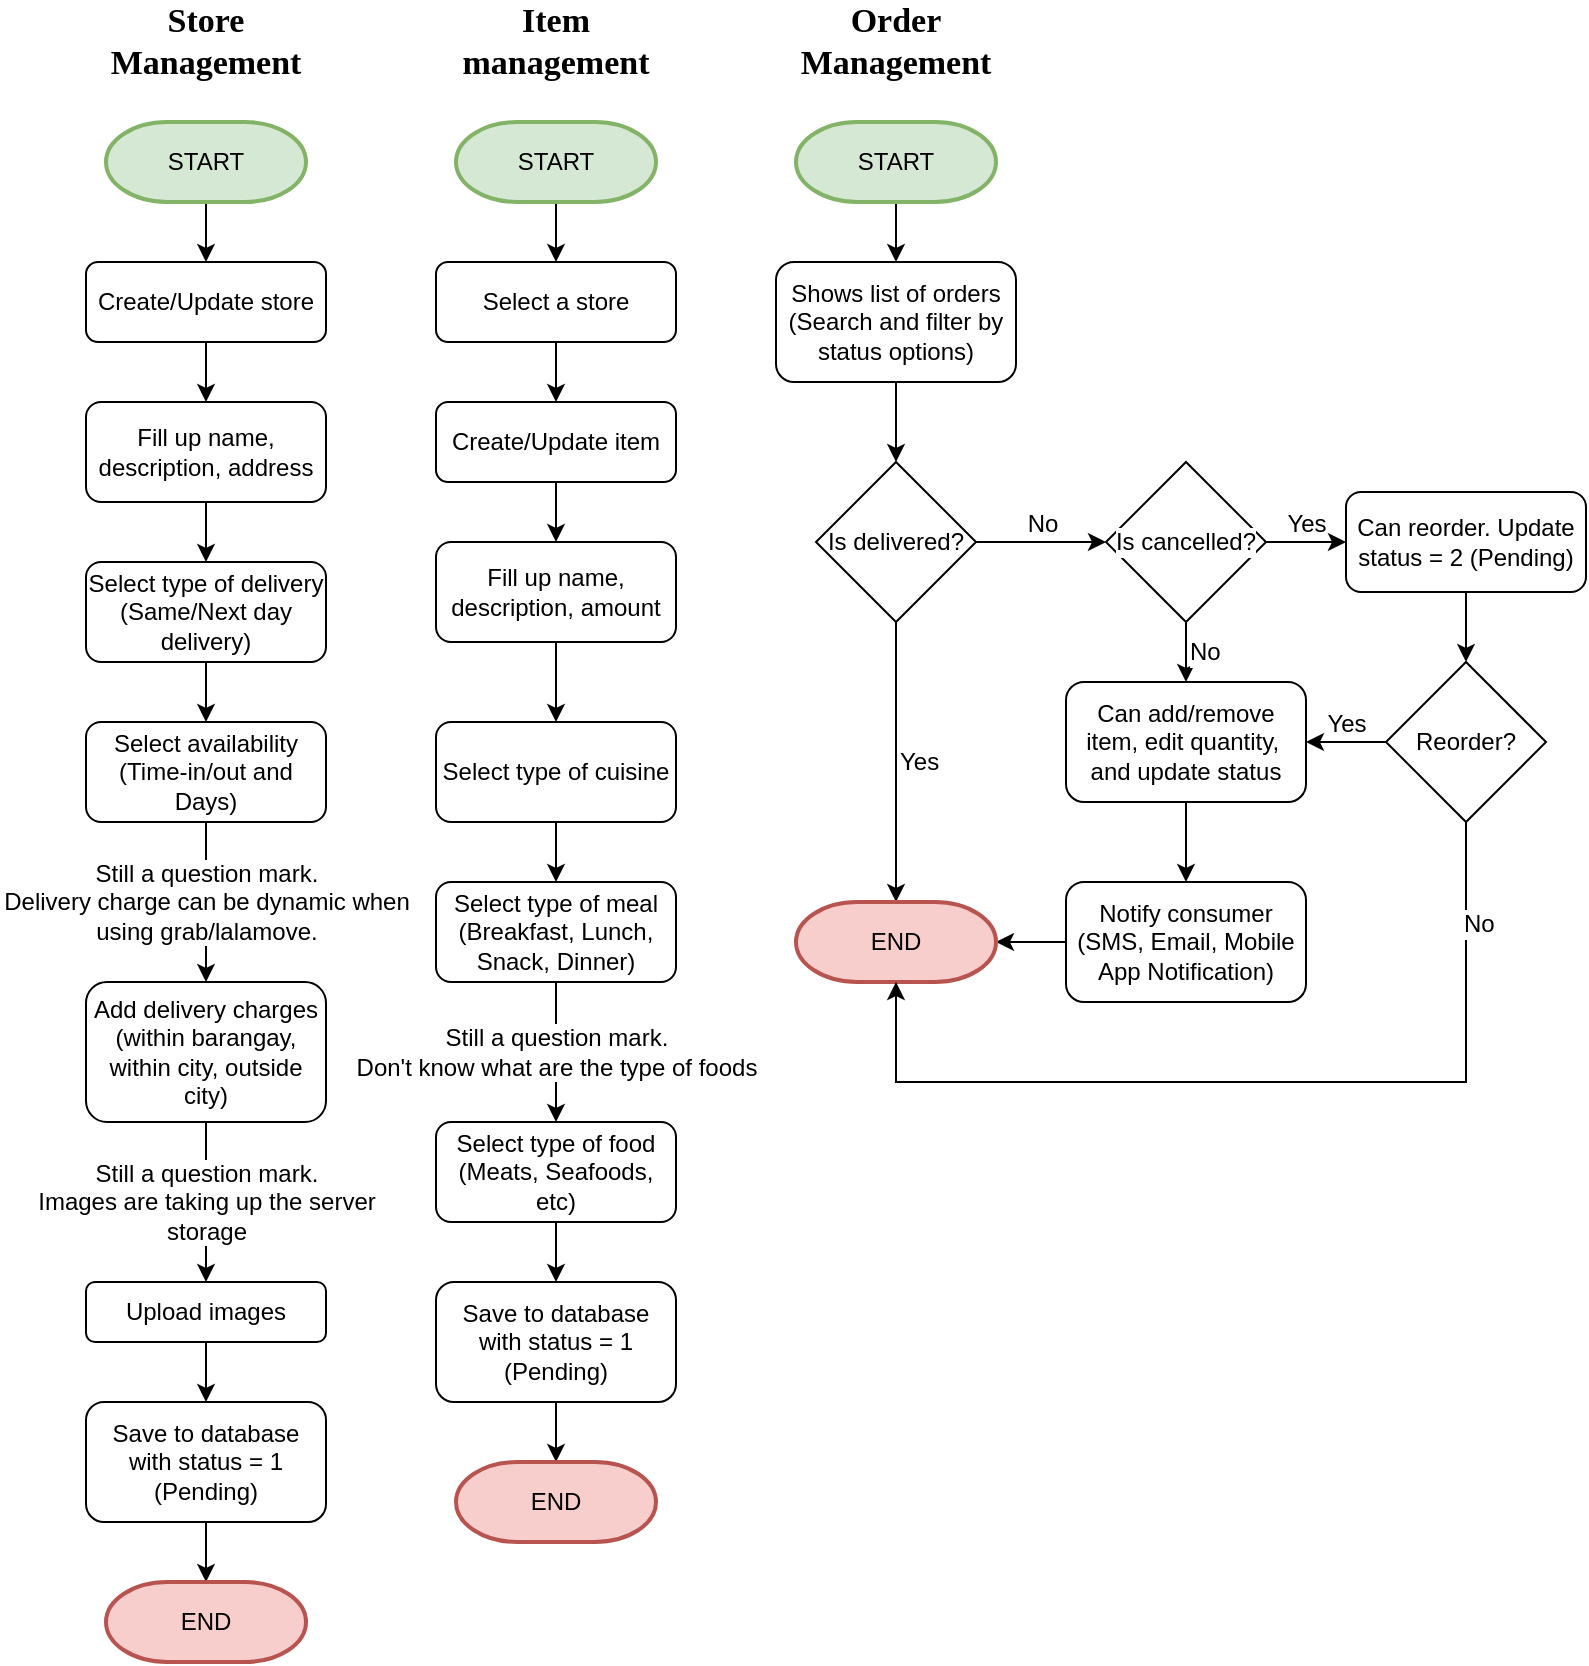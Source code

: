 <mxfile version="13.10.0" type="device"><diagram id="C5RBs43oDa-KdzZeNtuy" name="Page-1"><mxGraphModel dx="1038" dy="532" grid="1" gridSize="10" guides="1" tooltips="1" connect="1" arrows="1" fold="1" page="1" pageScale="1" pageWidth="827" pageHeight="1169" math="0" shadow="0"><root><mxCell id="WIyWlLk6GJQsqaUBKTNV-0"/><mxCell id="WIyWlLk6GJQsqaUBKTNV-1" parent="WIyWlLk6GJQsqaUBKTNV-0"/><mxCell id="WH1Qbob2IfQn_Kp84QHf-0" value="Store Management" style="text;html=1;strokeColor=none;fillColor=none;align=center;verticalAlign=middle;whiteSpace=wrap;rounded=0;fontFamily=Verdana;fontSize=17;fontStyle=1" vertex="1" parent="WIyWlLk6GJQsqaUBKTNV-1"><mxGeometry x="90" y="20" width="40" height="20" as="geometry"/></mxCell><mxCell id="WH1Qbob2IfQn_Kp84QHf-4" value="" style="edgeStyle=orthogonalEdgeStyle;rounded=0;orthogonalLoop=1;jettySize=auto;html=1;fontFamily=Helvetica;fontSize=12;" edge="1" parent="WIyWlLk6GJQsqaUBKTNV-1" source="WH1Qbob2IfQn_Kp84QHf-1" target="WH1Qbob2IfQn_Kp84QHf-2"><mxGeometry relative="1" as="geometry"/></mxCell><mxCell id="WH1Qbob2IfQn_Kp84QHf-1" value="START" style="strokeWidth=2;html=1;shape=mxgraph.flowchart.terminator;whiteSpace=wrap;fontFamily=Helvetica;fontSize=12;fillColor=#d5e8d4;strokeColor=#82b366;" vertex="1" parent="WIyWlLk6GJQsqaUBKTNV-1"><mxGeometry x="60" y="70" width="100" height="40" as="geometry"/></mxCell><mxCell id="WH1Qbob2IfQn_Kp84QHf-6" value="" style="edgeStyle=orthogonalEdgeStyle;rounded=0;orthogonalLoop=1;jettySize=auto;html=1;fontFamily=Helvetica;fontSize=12;" edge="1" parent="WIyWlLk6GJQsqaUBKTNV-1" source="WH1Qbob2IfQn_Kp84QHf-2" target="WH1Qbob2IfQn_Kp84QHf-5"><mxGeometry relative="1" as="geometry"/></mxCell><mxCell id="WH1Qbob2IfQn_Kp84QHf-2" value="Create/Update store" style="rounded=1;whiteSpace=wrap;html=1;fontFamily=Helvetica;fontSize=12;" vertex="1" parent="WIyWlLk6GJQsqaUBKTNV-1"><mxGeometry x="50" y="140" width="120" height="40" as="geometry"/></mxCell><mxCell id="WH1Qbob2IfQn_Kp84QHf-44" style="edgeStyle=orthogonalEdgeStyle;rounded=0;orthogonalLoop=1;jettySize=auto;html=1;fontFamily=Helvetica;fontSize=12;" edge="1" parent="WIyWlLk6GJQsqaUBKTNV-1" source="WH1Qbob2IfQn_Kp84QHf-5" target="WH1Qbob2IfQn_Kp84QHf-36"><mxGeometry relative="1" as="geometry"/></mxCell><mxCell id="WH1Qbob2IfQn_Kp84QHf-5" value="Fill up name, description, address" style="rounded=1;whiteSpace=wrap;html=1;fontFamily=Helvetica;fontSize=12;" vertex="1" parent="WIyWlLk6GJQsqaUBKTNV-1"><mxGeometry x="50" y="210" width="120" height="50" as="geometry"/></mxCell><mxCell id="WH1Qbob2IfQn_Kp84QHf-78" value="" style="edgeStyle=orthogonalEdgeStyle;rounded=0;orthogonalLoop=1;jettySize=auto;html=1;fontFamily=Helvetica;fontSize=12;" edge="1" parent="WIyWlLk6GJQsqaUBKTNV-1" source="WH1Qbob2IfQn_Kp84QHf-7" target="WH1Qbob2IfQn_Kp84QHf-77"><mxGeometry relative="1" as="geometry"/></mxCell><mxCell id="WH1Qbob2IfQn_Kp84QHf-7" value="Save to database with status = 1 (Pending)" style="rounded=1;whiteSpace=wrap;html=1;fontFamily=Helvetica;fontSize=12;" vertex="1" parent="WIyWlLk6GJQsqaUBKTNV-1"><mxGeometry x="50" y="710" width="120" height="60" as="geometry"/></mxCell><mxCell id="WH1Qbob2IfQn_Kp84QHf-9" value="Item management" style="text;html=1;strokeColor=none;fillColor=none;align=center;verticalAlign=middle;whiteSpace=wrap;rounded=0;fontFamily=Verdana;fontSize=17;fontStyle=1" vertex="1" parent="WIyWlLk6GJQsqaUBKTNV-1"><mxGeometry x="230" y="20" width="110" height="20" as="geometry"/></mxCell><mxCell id="WH1Qbob2IfQn_Kp84QHf-10" value="" style="edgeStyle=orthogonalEdgeStyle;rounded=0;orthogonalLoop=1;jettySize=auto;html=1;fontFamily=Helvetica;fontSize=12;" edge="1" parent="WIyWlLk6GJQsqaUBKTNV-1" source="WH1Qbob2IfQn_Kp84QHf-11" target="WH1Qbob2IfQn_Kp84QHf-13"><mxGeometry relative="1" as="geometry"/></mxCell><mxCell id="WH1Qbob2IfQn_Kp84QHf-11" value="START" style="strokeWidth=2;html=1;shape=mxgraph.flowchart.terminator;whiteSpace=wrap;fontFamily=Helvetica;fontSize=12;fillColor=#d5e8d4;strokeColor=#82b366;" vertex="1" parent="WIyWlLk6GJQsqaUBKTNV-1"><mxGeometry x="235" y="70" width="100" height="40" as="geometry"/></mxCell><mxCell id="WH1Qbob2IfQn_Kp84QHf-19" value="" style="edgeStyle=orthogonalEdgeStyle;rounded=0;orthogonalLoop=1;jettySize=auto;html=1;fontFamily=Helvetica;fontSize=12;" edge="1" parent="WIyWlLk6GJQsqaUBKTNV-1" source="WH1Qbob2IfQn_Kp84QHf-13" target="WH1Qbob2IfQn_Kp84QHf-18"><mxGeometry relative="1" as="geometry"/></mxCell><mxCell id="WH1Qbob2IfQn_Kp84QHf-13" value="Select a store" style="rounded=1;whiteSpace=wrap;html=1;fontFamily=Helvetica;fontSize=12;" vertex="1" parent="WIyWlLk6GJQsqaUBKTNV-1"><mxGeometry x="225" y="140" width="120" height="40" as="geometry"/></mxCell><mxCell id="WH1Qbob2IfQn_Kp84QHf-54" value="" style="edgeStyle=orthogonalEdgeStyle;rounded=0;orthogonalLoop=1;jettySize=auto;html=1;fontFamily=Helvetica;fontSize=12;" edge="1" parent="WIyWlLk6GJQsqaUBKTNV-1" source="WH1Qbob2IfQn_Kp84QHf-15" target="WH1Qbob2IfQn_Kp84QHf-50"><mxGeometry relative="1" as="geometry"/></mxCell><mxCell id="WH1Qbob2IfQn_Kp84QHf-15" value="Fill up name, description, amount" style="rounded=1;whiteSpace=wrap;html=1;fontFamily=Helvetica;fontSize=12;" vertex="1" parent="WIyWlLk6GJQsqaUBKTNV-1"><mxGeometry x="225" y="280" width="120" height="50" as="geometry"/></mxCell><mxCell id="WH1Qbob2IfQn_Kp84QHf-79" value="" style="edgeStyle=orthogonalEdgeStyle;rounded=0;orthogonalLoop=1;jettySize=auto;html=1;fontFamily=Helvetica;fontSize=12;" edge="1" parent="WIyWlLk6GJQsqaUBKTNV-1" source="WH1Qbob2IfQn_Kp84QHf-16" target="WH1Qbob2IfQn_Kp84QHf-76"><mxGeometry relative="1" as="geometry"/></mxCell><mxCell id="WH1Qbob2IfQn_Kp84QHf-16" value="Save to database with status = 1 (Pending)" style="rounded=1;whiteSpace=wrap;html=1;fontFamily=Helvetica;fontSize=12;" vertex="1" parent="WIyWlLk6GJQsqaUBKTNV-1"><mxGeometry x="225" y="650" width="120" height="60" as="geometry"/></mxCell><mxCell id="WH1Qbob2IfQn_Kp84QHf-20" value="" style="edgeStyle=orthogonalEdgeStyle;rounded=0;orthogonalLoop=1;jettySize=auto;html=1;fontFamily=Helvetica;fontSize=12;" edge="1" parent="WIyWlLk6GJQsqaUBKTNV-1" source="WH1Qbob2IfQn_Kp84QHf-18" target="WH1Qbob2IfQn_Kp84QHf-15"><mxGeometry relative="1" as="geometry"/></mxCell><mxCell id="WH1Qbob2IfQn_Kp84QHf-18" value="Create/Update item" style="rounded=1;whiteSpace=wrap;html=1;fontFamily=Helvetica;fontSize=12;" vertex="1" parent="WIyWlLk6GJQsqaUBKTNV-1"><mxGeometry x="225" y="210" width="120" height="40" as="geometry"/></mxCell><mxCell id="WH1Qbob2IfQn_Kp84QHf-21" value="Order Management" style="text;html=1;strokeColor=none;fillColor=none;align=center;verticalAlign=middle;whiteSpace=wrap;rounded=0;fontFamily=Verdana;fontSize=17;fontStyle=1" vertex="1" parent="WIyWlLk6GJQsqaUBKTNV-1"><mxGeometry x="400" y="20" width="110" height="20" as="geometry"/></mxCell><mxCell id="WH1Qbob2IfQn_Kp84QHf-30" value="" style="edgeStyle=orthogonalEdgeStyle;rounded=0;orthogonalLoop=1;jettySize=auto;html=1;fontFamily=Helvetica;fontSize=12;" edge="1" parent="WIyWlLk6GJQsqaUBKTNV-1" source="WH1Qbob2IfQn_Kp84QHf-22" target="WH1Qbob2IfQn_Kp84QHf-23"><mxGeometry relative="1" as="geometry"/></mxCell><mxCell id="WH1Qbob2IfQn_Kp84QHf-22" value="START" style="strokeWidth=2;html=1;shape=mxgraph.flowchart.terminator;whiteSpace=wrap;fontFamily=Helvetica;fontSize=12;fillColor=#d5e8d4;strokeColor=#82b366;" vertex="1" parent="WIyWlLk6GJQsqaUBKTNV-1"><mxGeometry x="405" y="70" width="100" height="40" as="geometry"/></mxCell><mxCell id="WH1Qbob2IfQn_Kp84QHf-31" value="" style="edgeStyle=orthogonalEdgeStyle;rounded=0;orthogonalLoop=1;jettySize=auto;html=1;fontFamily=Helvetica;fontSize=12;" edge="1" parent="WIyWlLk6GJQsqaUBKTNV-1" source="WH1Qbob2IfQn_Kp84QHf-23" target="WH1Qbob2IfQn_Kp84QHf-26"><mxGeometry relative="1" as="geometry"/></mxCell><mxCell id="WH1Qbob2IfQn_Kp84QHf-23" value="Shows list of orders (Search and filter by status options)" style="rounded=1;whiteSpace=wrap;html=1;fontFamily=Helvetica;fontSize=12;" vertex="1" parent="WIyWlLk6GJQsqaUBKTNV-1"><mxGeometry x="395" y="140" width="120" height="60" as="geometry"/></mxCell><mxCell id="WH1Qbob2IfQn_Kp84QHf-72" value="" style="edgeStyle=orthogonalEdgeStyle;rounded=0;orthogonalLoop=1;jettySize=auto;html=1;fontFamily=Helvetica;fontSize=12;" edge="1" parent="WIyWlLk6GJQsqaUBKTNV-1" source="WH1Qbob2IfQn_Kp84QHf-24" target="WH1Qbob2IfQn_Kp84QHf-25"><mxGeometry relative="1" as="geometry"/></mxCell><mxCell id="WH1Qbob2IfQn_Kp84QHf-24" value="Can add/remove item, edit quantity,&amp;nbsp; and update status" style="rounded=1;whiteSpace=wrap;html=1;fontFamily=Helvetica;fontSize=12;" vertex="1" parent="WIyWlLk6GJQsqaUBKTNV-1"><mxGeometry x="540" y="350" width="120" height="60" as="geometry"/></mxCell><mxCell id="WH1Qbob2IfQn_Kp84QHf-73" value="" style="edgeStyle=orthogonalEdgeStyle;rounded=0;orthogonalLoop=1;jettySize=auto;html=1;fontFamily=Helvetica;fontSize=12;" edge="1" parent="WIyWlLk6GJQsqaUBKTNV-1" source="WH1Qbob2IfQn_Kp84QHf-25" target="WH1Qbob2IfQn_Kp84QHf-28"><mxGeometry relative="1" as="geometry"/></mxCell><mxCell id="WH1Qbob2IfQn_Kp84QHf-25" value="&lt;span&gt;Notify consumer (SMS, Email, Mobile App Notification)&lt;/span&gt;" style="rounded=1;whiteSpace=wrap;html=1;fontFamily=Helvetica;fontSize=12;" vertex="1" parent="WIyWlLk6GJQsqaUBKTNV-1"><mxGeometry x="540" y="450" width="120" height="60" as="geometry"/></mxCell><mxCell id="WH1Qbob2IfQn_Kp84QHf-33" value="Yes" style="edgeStyle=orthogonalEdgeStyle;rounded=0;orthogonalLoop=1;jettySize=auto;html=1;fontFamily=Helvetica;fontSize=12;align=left;" edge="1" parent="WIyWlLk6GJQsqaUBKTNV-1" source="WH1Qbob2IfQn_Kp84QHf-26" target="WH1Qbob2IfQn_Kp84QHf-28"><mxGeometry relative="1" as="geometry"/></mxCell><mxCell id="WH1Qbob2IfQn_Kp84QHf-69" value="No" style="edgeStyle=orthogonalEdgeStyle;rounded=0;orthogonalLoop=1;jettySize=auto;html=1;fontFamily=Helvetica;fontSize=12;verticalAlign=bottom;" edge="1" parent="WIyWlLk6GJQsqaUBKTNV-1" source="WH1Qbob2IfQn_Kp84QHf-26" target="WH1Qbob2IfQn_Kp84QHf-59"><mxGeometry relative="1" as="geometry"/></mxCell><mxCell id="WH1Qbob2IfQn_Kp84QHf-26" value="Is delivered?" style="rhombus;whiteSpace=wrap;html=1;fontFamily=Helvetica;fontSize=12;" vertex="1" parent="WIyWlLk6GJQsqaUBKTNV-1"><mxGeometry x="415" y="240" width="80" height="80" as="geometry"/></mxCell><mxCell id="WH1Qbob2IfQn_Kp84QHf-28" value="END" style="strokeWidth=2;html=1;shape=mxgraph.flowchart.terminator;whiteSpace=wrap;fontFamily=Helvetica;fontSize=12;fillColor=#f8cecc;strokeColor=#b85450;" vertex="1" parent="WIyWlLk6GJQsqaUBKTNV-1"><mxGeometry x="405" y="460" width="100" height="40" as="geometry"/></mxCell><mxCell id="WH1Qbob2IfQn_Kp84QHf-45" style="edgeStyle=orthogonalEdgeStyle;rounded=0;orthogonalLoop=1;jettySize=auto;html=1;fontFamily=Helvetica;fontSize=12;" edge="1" parent="WIyWlLk6GJQsqaUBKTNV-1" source="WH1Qbob2IfQn_Kp84QHf-36" target="WH1Qbob2IfQn_Kp84QHf-37"><mxGeometry relative="1" as="geometry"/></mxCell><mxCell id="WH1Qbob2IfQn_Kp84QHf-36" value="Select type of delivery (Same/Next day delivery)" style="rounded=1;whiteSpace=wrap;html=1;fontFamily=Helvetica;fontSize=12;" vertex="1" parent="WIyWlLk6GJQsqaUBKTNV-1"><mxGeometry x="50" y="290" width="120" height="50" as="geometry"/></mxCell><mxCell id="WH1Qbob2IfQn_Kp84QHf-46" style="edgeStyle=orthogonalEdgeStyle;rounded=0;orthogonalLoop=1;jettySize=auto;html=1;entryX=0.5;entryY=0;entryDx=0;entryDy=0;fontFamily=Helvetica;fontSize=12;" edge="1" parent="WIyWlLk6GJQsqaUBKTNV-1" source="WH1Qbob2IfQn_Kp84QHf-37" target="WH1Qbob2IfQn_Kp84QHf-38"><mxGeometry relative="1" as="geometry"/></mxCell><mxCell id="WH1Qbob2IfQn_Kp84QHf-37" value="Select availability (Time-in/out and Days)" style="rounded=1;whiteSpace=wrap;html=1;fontFamily=Helvetica;fontSize=12;" vertex="1" parent="WIyWlLk6GJQsqaUBKTNV-1"><mxGeometry x="50" y="370" width="120" height="50" as="geometry"/></mxCell><mxCell id="WH1Qbob2IfQn_Kp84QHf-48" style="edgeStyle=orthogonalEdgeStyle;rounded=0;orthogonalLoop=1;jettySize=auto;html=1;entryX=0.5;entryY=0;entryDx=0;entryDy=0;fontFamily=Helvetica;fontSize=12;" edge="1" parent="WIyWlLk6GJQsqaUBKTNV-1" source="WH1Qbob2IfQn_Kp84QHf-38" target="WH1Qbob2IfQn_Kp84QHf-40"><mxGeometry relative="1" as="geometry"/></mxCell><mxCell id="WH1Qbob2IfQn_Kp84QHf-38" value="Add delivery charges (within barangay, within city, outside city)" style="rounded=1;whiteSpace=wrap;html=1;fontFamily=Helvetica;fontSize=12;" vertex="1" parent="WIyWlLk6GJQsqaUBKTNV-1"><mxGeometry x="50" y="500" width="120" height="70" as="geometry"/></mxCell><mxCell id="WH1Qbob2IfQn_Kp84QHf-39" value="Still a question mark.&lt;br&gt;Delivery charge can be dynamic when using grab/lalamove." style="text;html=1;strokeColor=none;fillColor=none;align=center;verticalAlign=middle;whiteSpace=wrap;rounded=0;fontFamily=Helvetica;fontSize=12;labelBackgroundColor=#ffffff;" vertex="1" parent="WIyWlLk6GJQsqaUBKTNV-1"><mxGeometry x="7.5" y="450" width="205" height="20" as="geometry"/></mxCell><mxCell id="WH1Qbob2IfQn_Kp84QHf-49" value="" style="edgeStyle=orthogonalEdgeStyle;rounded=0;orthogonalLoop=1;jettySize=auto;html=1;fontFamily=Helvetica;fontSize=12;" edge="1" parent="WIyWlLk6GJQsqaUBKTNV-1" source="WH1Qbob2IfQn_Kp84QHf-40" target="WH1Qbob2IfQn_Kp84QHf-7"><mxGeometry relative="1" as="geometry"/></mxCell><mxCell id="WH1Qbob2IfQn_Kp84QHf-40" value="Upload images" style="rounded=1;whiteSpace=wrap;html=1;fontFamily=Helvetica;fontSize=12;" vertex="1" parent="WIyWlLk6GJQsqaUBKTNV-1"><mxGeometry x="50" y="650" width="120" height="30" as="geometry"/></mxCell><mxCell id="WH1Qbob2IfQn_Kp84QHf-41" value="Still a question mark.&lt;br&gt;Images are taking up the server storage" style="text;html=1;strokeColor=none;fillColor=none;align=center;verticalAlign=middle;whiteSpace=wrap;rounded=0;fontFamily=Helvetica;fontSize=12;labelBackgroundColor=#ffffff;" vertex="1" parent="WIyWlLk6GJQsqaUBKTNV-1"><mxGeometry x="7.5" y="600" width="205" height="20" as="geometry"/></mxCell><mxCell id="WH1Qbob2IfQn_Kp84QHf-56" style="edgeStyle=orthogonalEdgeStyle;rounded=0;orthogonalLoop=1;jettySize=auto;html=1;fontFamily=Helvetica;fontSize=12;" edge="1" parent="WIyWlLk6GJQsqaUBKTNV-1" source="WH1Qbob2IfQn_Kp84QHf-50" target="WH1Qbob2IfQn_Kp84QHf-51"><mxGeometry relative="1" as="geometry"/></mxCell><mxCell id="WH1Qbob2IfQn_Kp84QHf-50" value="Select type of cuisine" style="rounded=1;whiteSpace=wrap;html=1;fontFamily=Helvetica;fontSize=12;" vertex="1" parent="WIyWlLk6GJQsqaUBKTNV-1"><mxGeometry x="225" y="370" width="120" height="50" as="geometry"/></mxCell><mxCell id="WH1Qbob2IfQn_Kp84QHf-57" style="edgeStyle=orthogonalEdgeStyle;rounded=0;orthogonalLoop=1;jettySize=auto;html=1;entryX=0.5;entryY=0;entryDx=0;entryDy=0;fontFamily=Helvetica;fontSize=12;" edge="1" parent="WIyWlLk6GJQsqaUBKTNV-1" source="WH1Qbob2IfQn_Kp84QHf-51" target="WH1Qbob2IfQn_Kp84QHf-52"><mxGeometry relative="1" as="geometry"/></mxCell><mxCell id="WH1Qbob2IfQn_Kp84QHf-51" value="Select type of meal (Breakfast, Lunch, Snack, Dinner)" style="rounded=1;whiteSpace=wrap;html=1;fontFamily=Helvetica;fontSize=12;" vertex="1" parent="WIyWlLk6GJQsqaUBKTNV-1"><mxGeometry x="225" y="450" width="120" height="50" as="geometry"/></mxCell><mxCell id="WH1Qbob2IfQn_Kp84QHf-58" value="" style="edgeStyle=orthogonalEdgeStyle;rounded=0;orthogonalLoop=1;jettySize=auto;html=1;fontFamily=Helvetica;fontSize=12;" edge="1" parent="WIyWlLk6GJQsqaUBKTNV-1" source="WH1Qbob2IfQn_Kp84QHf-52" target="WH1Qbob2IfQn_Kp84QHf-16"><mxGeometry relative="1" as="geometry"/></mxCell><mxCell id="WH1Qbob2IfQn_Kp84QHf-52" value="Select type of food (Meats, Seafoods, etc)" style="rounded=1;whiteSpace=wrap;html=1;fontFamily=Helvetica;fontSize=12;" vertex="1" parent="WIyWlLk6GJQsqaUBKTNV-1"><mxGeometry x="225" y="570" width="120" height="50" as="geometry"/></mxCell><mxCell id="WH1Qbob2IfQn_Kp84QHf-53" value="Still a question mark.&lt;br&gt;Don't know what are the type of foods" style="text;html=1;strokeColor=none;fillColor=none;align=center;verticalAlign=middle;whiteSpace=wrap;rounded=0;fontFamily=Helvetica;fontSize=12;labelBackgroundColor=#ffffff;" vertex="1" parent="WIyWlLk6GJQsqaUBKTNV-1"><mxGeometry x="182.5" y="525" width="205" height="20" as="geometry"/></mxCell><mxCell id="WH1Qbob2IfQn_Kp84QHf-65" value="Yes" style="edgeStyle=orthogonalEdgeStyle;rounded=0;orthogonalLoop=1;jettySize=auto;html=1;fontFamily=Helvetica;fontSize=12;verticalAlign=bottom;" edge="1" parent="WIyWlLk6GJQsqaUBKTNV-1" source="WH1Qbob2IfQn_Kp84QHf-59" target="WH1Qbob2IfQn_Kp84QHf-63"><mxGeometry relative="1" as="geometry"/></mxCell><mxCell id="WH1Qbob2IfQn_Kp84QHf-71" value="No" style="edgeStyle=orthogonalEdgeStyle;rounded=0;orthogonalLoop=1;jettySize=auto;html=1;fontFamily=Helvetica;fontSize=12;align=left;" edge="1" parent="WIyWlLk6GJQsqaUBKTNV-1" source="WH1Qbob2IfQn_Kp84QHf-59" target="WH1Qbob2IfQn_Kp84QHf-24"><mxGeometry relative="1" as="geometry"/></mxCell><mxCell id="WH1Qbob2IfQn_Kp84QHf-59" value="Is cancelled?" style="rhombus;whiteSpace=wrap;html=1;labelBackgroundColor=#ffffff;fontFamily=Helvetica;fontSize=12;" vertex="1" parent="WIyWlLk6GJQsqaUBKTNV-1"><mxGeometry x="560" y="240" width="80" height="80" as="geometry"/></mxCell><mxCell id="WH1Qbob2IfQn_Kp84QHf-70" value="Yes" style="edgeStyle=orthogonalEdgeStyle;rounded=0;orthogonalLoop=1;jettySize=auto;html=1;fontFamily=Helvetica;fontSize=12;verticalAlign=bottom;" edge="1" parent="WIyWlLk6GJQsqaUBKTNV-1" source="WH1Qbob2IfQn_Kp84QHf-62" target="WH1Qbob2IfQn_Kp84QHf-24"><mxGeometry relative="1" as="geometry"/></mxCell><mxCell id="WH1Qbob2IfQn_Kp84QHf-74" style="edgeStyle=orthogonalEdgeStyle;rounded=0;orthogonalLoop=1;jettySize=auto;html=1;entryX=0.5;entryY=1;entryDx=0;entryDy=0;entryPerimeter=0;fontFamily=Helvetica;fontSize=12;" edge="1" parent="WIyWlLk6GJQsqaUBKTNV-1" source="WH1Qbob2IfQn_Kp84QHf-62" target="WH1Qbob2IfQn_Kp84QHf-28"><mxGeometry relative="1" as="geometry"><Array as="points"><mxPoint x="740" y="550"/><mxPoint x="455" y="550"/></Array></mxGeometry></mxCell><mxCell id="WH1Qbob2IfQn_Kp84QHf-75" value="No" style="edgeLabel;html=1;align=left;verticalAlign=middle;resizable=0;points=[];fontSize=12;fontFamily=Helvetica;" vertex="1" connectable="0" parent="WH1Qbob2IfQn_Kp84QHf-74"><mxGeometry x="-0.781" y="-3" relative="1" as="geometry"><mxPoint as="offset"/></mxGeometry></mxCell><mxCell id="WH1Qbob2IfQn_Kp84QHf-62" value="Reorder?" style="rhombus;whiteSpace=wrap;html=1;labelBackgroundColor=#ffffff;fontFamily=Helvetica;fontSize=12;" vertex="1" parent="WIyWlLk6GJQsqaUBKTNV-1"><mxGeometry x="700" y="340" width="80" height="80" as="geometry"/></mxCell><mxCell id="WH1Qbob2IfQn_Kp84QHf-66" value="" style="edgeStyle=orthogonalEdgeStyle;rounded=0;orthogonalLoop=1;jettySize=auto;html=1;fontFamily=Helvetica;fontSize=12;" edge="1" parent="WIyWlLk6GJQsqaUBKTNV-1" source="WH1Qbob2IfQn_Kp84QHf-63" target="WH1Qbob2IfQn_Kp84QHf-62"><mxGeometry relative="1" as="geometry"/></mxCell><mxCell id="WH1Qbob2IfQn_Kp84QHf-63" value="Can reorder. Update status = 2 (Pending)" style="rounded=1;whiteSpace=wrap;html=1;labelBackgroundColor=#ffffff;fontFamily=Helvetica;fontSize=12;" vertex="1" parent="WIyWlLk6GJQsqaUBKTNV-1"><mxGeometry x="680" y="255" width="120" height="50" as="geometry"/></mxCell><mxCell id="WH1Qbob2IfQn_Kp84QHf-76" value="END" style="strokeWidth=2;html=1;shape=mxgraph.flowchart.terminator;whiteSpace=wrap;fontFamily=Helvetica;fontSize=12;fillColor=#f8cecc;strokeColor=#b85450;" vertex="1" parent="WIyWlLk6GJQsqaUBKTNV-1"><mxGeometry x="235" y="740" width="100" height="40" as="geometry"/></mxCell><mxCell id="WH1Qbob2IfQn_Kp84QHf-77" value="END" style="strokeWidth=2;html=1;shape=mxgraph.flowchart.terminator;whiteSpace=wrap;fontFamily=Helvetica;fontSize=12;fillColor=#f8cecc;strokeColor=#b85450;" vertex="1" parent="WIyWlLk6GJQsqaUBKTNV-1"><mxGeometry x="60" y="800" width="100" height="40" as="geometry"/></mxCell></root></mxGraphModel></diagram></mxfile>